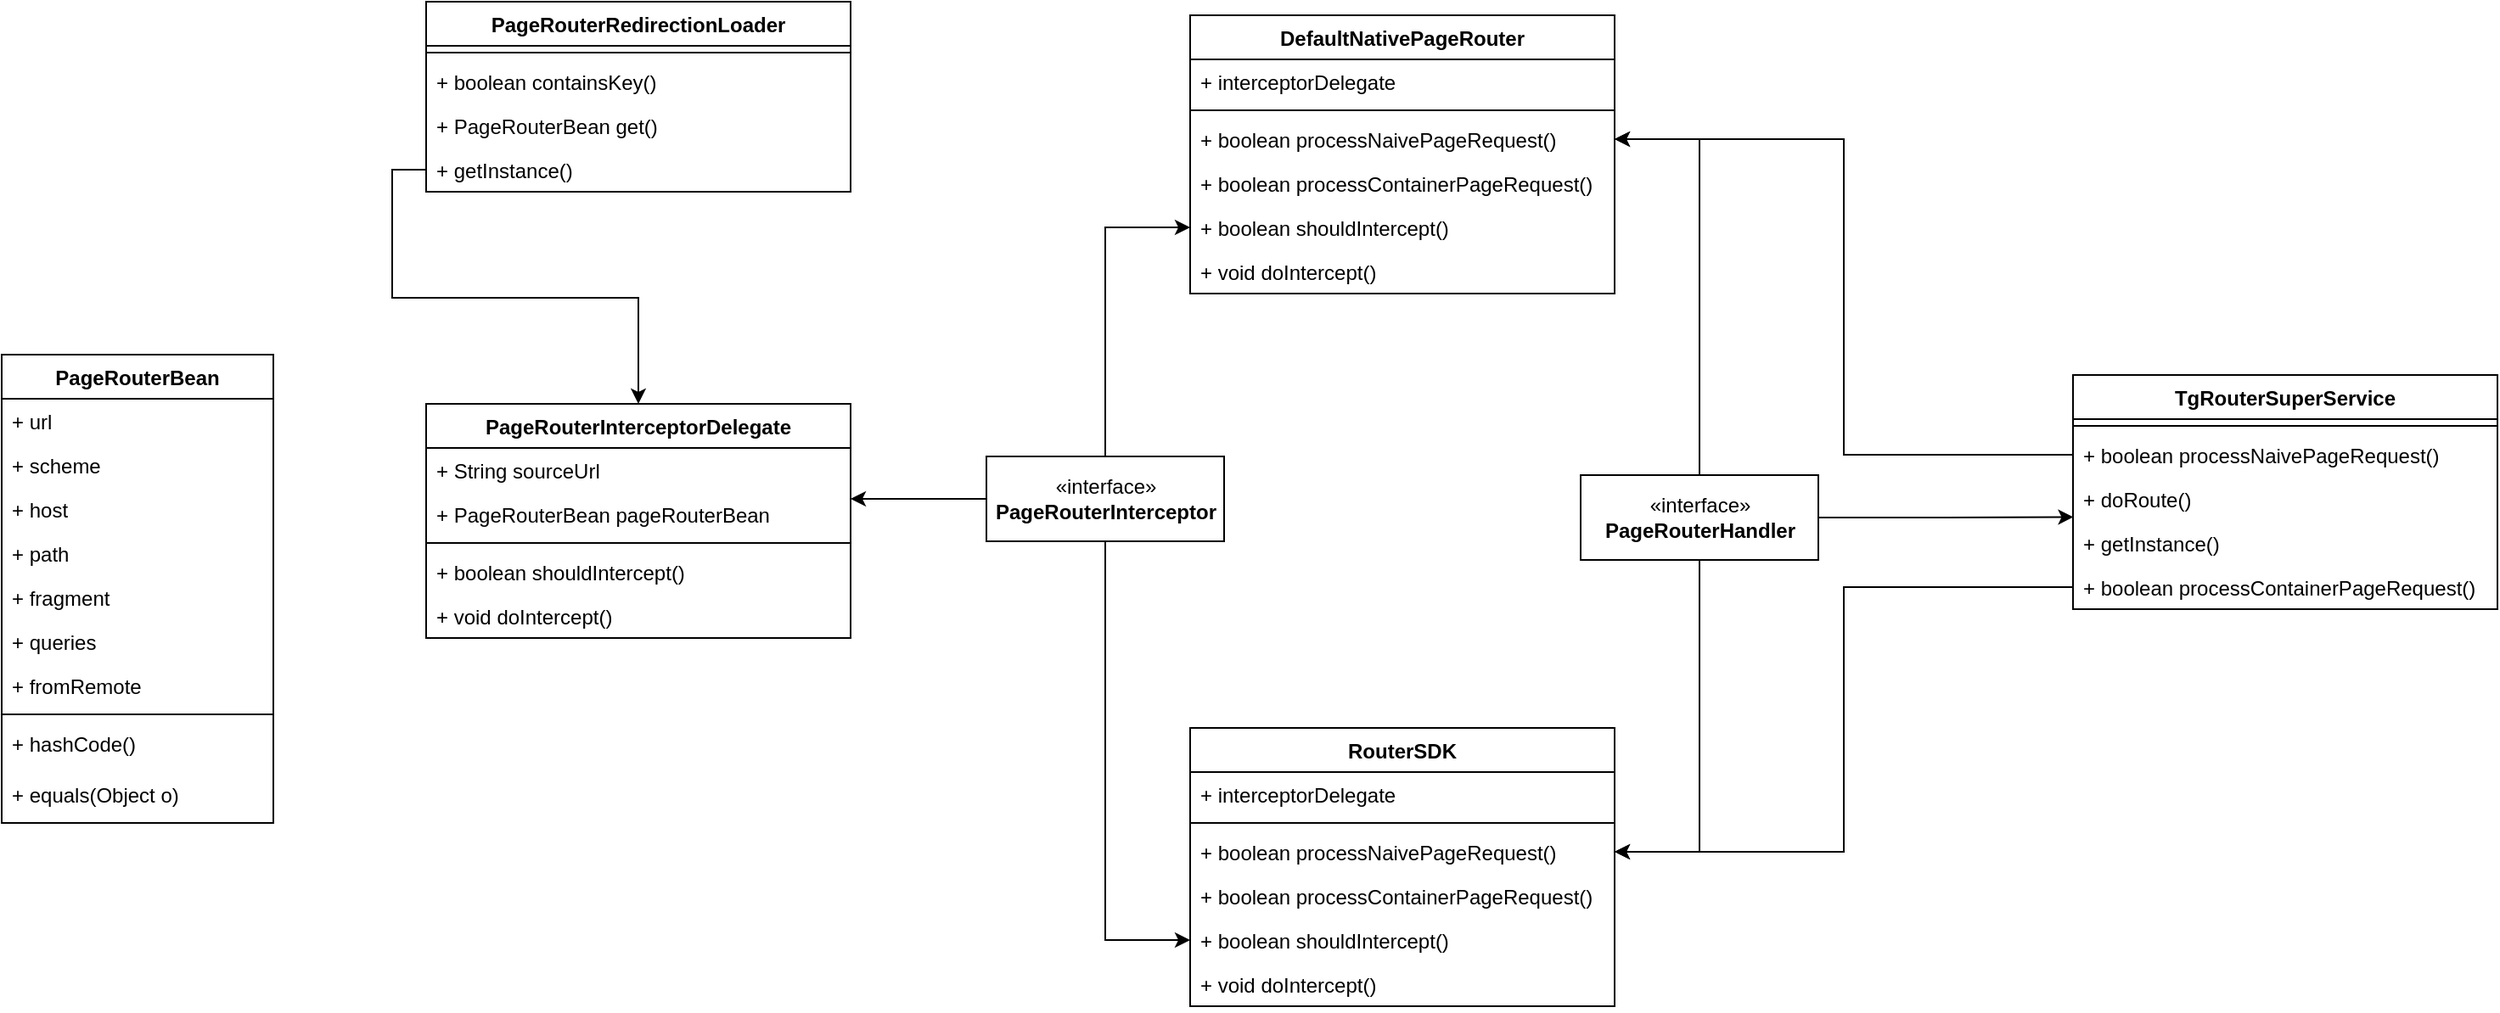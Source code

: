 <mxfile version="20.8.17" type="github">
  <diagram name="第 1 页" id="PlMvbdDFWHZ3Z8c94Z9E">
    <mxGraphModel dx="1756" dy="954" grid="1" gridSize="10" guides="1" tooltips="1" connect="1" arrows="1" fold="1" page="1" pageScale="1" pageWidth="1654" pageHeight="1169" math="0" shadow="0">
      <root>
        <mxCell id="0" />
        <mxCell id="1" parent="0" />
        <mxCell id="gsPW6WAynP27zagIeC1N-38" style="edgeStyle=orthogonalEdgeStyle;rounded=0;orthogonalLoop=1;jettySize=auto;html=1;entryX=1;entryY=0.5;entryDx=0;entryDy=0;" edge="1" parent="1" source="gsPW6WAynP27zagIeC1N-1" target="gsPW6WAynP27zagIeC1N-27">
          <mxGeometry relative="1" as="geometry" />
        </mxCell>
        <mxCell id="gsPW6WAynP27zagIeC1N-39" style="edgeStyle=orthogonalEdgeStyle;rounded=0;orthogonalLoop=1;jettySize=auto;html=1;entryX=1;entryY=0.5;entryDx=0;entryDy=0;" edge="1" parent="1" source="gsPW6WAynP27zagIeC1N-1" target="gsPW6WAynP27zagIeC1N-20">
          <mxGeometry relative="1" as="geometry" />
        </mxCell>
        <mxCell id="gsPW6WAynP27zagIeC1N-52" style="edgeStyle=orthogonalEdgeStyle;rounded=0;orthogonalLoop=1;jettySize=auto;html=1;entryX=0.001;entryY=-0.087;entryDx=0;entryDy=0;entryPerimeter=0;" edge="1" parent="1" source="gsPW6WAynP27zagIeC1N-1" target="gsPW6WAynP27zagIeC1N-44">
          <mxGeometry relative="1" as="geometry" />
        </mxCell>
        <mxCell id="gsPW6WAynP27zagIeC1N-1" value="«interface»&lt;br&gt;&lt;b&gt;PageRouterHandler&lt;/b&gt;" style="html=1;" vertex="1" parent="1">
          <mxGeometry x="960" y="331" width="140" height="50" as="geometry" />
        </mxCell>
        <mxCell id="gsPW6WAynP27zagIeC1N-36" style="edgeStyle=orthogonalEdgeStyle;rounded=0;orthogonalLoop=1;jettySize=auto;html=1;entryX=0;entryY=0.5;entryDx=0;entryDy=0;" edge="1" parent="1" source="gsPW6WAynP27zagIeC1N-2" target="gsPW6WAynP27zagIeC1N-29">
          <mxGeometry relative="1" as="geometry" />
        </mxCell>
        <mxCell id="gsPW6WAynP27zagIeC1N-37" style="edgeStyle=orthogonalEdgeStyle;rounded=0;orthogonalLoop=1;jettySize=auto;html=1;entryX=0;entryY=0.5;entryDx=0;entryDy=0;" edge="1" parent="1" source="gsPW6WAynP27zagIeC1N-2" target="gsPW6WAynP27zagIeC1N-21">
          <mxGeometry relative="1" as="geometry" />
        </mxCell>
        <mxCell id="gsPW6WAynP27zagIeC1N-68" style="edgeStyle=orthogonalEdgeStyle;rounded=0;orthogonalLoop=1;jettySize=auto;html=1;entryX=1;entryY=0.154;entryDx=0;entryDy=0;entryPerimeter=0;" edge="1" parent="1" source="gsPW6WAynP27zagIeC1N-2" target="gsPW6WAynP27zagIeC1N-66">
          <mxGeometry relative="1" as="geometry" />
        </mxCell>
        <mxCell id="gsPW6WAynP27zagIeC1N-2" value="«interface»&lt;br&gt;&lt;b&gt;PageRouterInterceptor&lt;/b&gt;" style="html=1;" vertex="1" parent="1">
          <mxGeometry x="610" y="320" width="140" height="50" as="geometry" />
        </mxCell>
        <mxCell id="gsPW6WAynP27zagIeC1N-3" value="PageRouterBean" style="swimlane;fontStyle=1;align=center;verticalAlign=top;childLayout=stackLayout;horizontal=1;startSize=26;horizontalStack=0;resizeParent=1;resizeParentMax=0;resizeLast=0;collapsible=1;marginBottom=0;" vertex="1" parent="1">
          <mxGeometry x="30" y="260" width="160" height="276" as="geometry" />
        </mxCell>
        <mxCell id="gsPW6WAynP27zagIeC1N-4" value="+ url" style="text;strokeColor=none;fillColor=none;align=left;verticalAlign=top;spacingLeft=4;spacingRight=4;overflow=hidden;rotatable=0;points=[[0,0.5],[1,0.5]];portConstraint=eastwest;" vertex="1" parent="gsPW6WAynP27zagIeC1N-3">
          <mxGeometry y="26" width="160" height="26" as="geometry" />
        </mxCell>
        <mxCell id="gsPW6WAynP27zagIeC1N-7" value="+ scheme" style="text;strokeColor=none;fillColor=none;align=left;verticalAlign=top;spacingLeft=4;spacingRight=4;overflow=hidden;rotatable=0;points=[[0,0.5],[1,0.5]];portConstraint=eastwest;" vertex="1" parent="gsPW6WAynP27zagIeC1N-3">
          <mxGeometry y="52" width="160" height="26" as="geometry" />
        </mxCell>
        <mxCell id="gsPW6WAynP27zagIeC1N-10" value="+ host" style="text;strokeColor=none;fillColor=none;align=left;verticalAlign=top;spacingLeft=4;spacingRight=4;overflow=hidden;rotatable=0;points=[[0,0.5],[1,0.5]];portConstraint=eastwest;" vertex="1" parent="gsPW6WAynP27zagIeC1N-3">
          <mxGeometry y="78" width="160" height="26" as="geometry" />
        </mxCell>
        <mxCell id="gsPW6WAynP27zagIeC1N-11" value="+ path" style="text;strokeColor=none;fillColor=none;align=left;verticalAlign=top;spacingLeft=4;spacingRight=4;overflow=hidden;rotatable=0;points=[[0,0.5],[1,0.5]];portConstraint=eastwest;" vertex="1" parent="gsPW6WAynP27zagIeC1N-3">
          <mxGeometry y="104" width="160" height="26" as="geometry" />
        </mxCell>
        <mxCell id="gsPW6WAynP27zagIeC1N-9" value="+ fragment" style="text;strokeColor=none;fillColor=none;align=left;verticalAlign=top;spacingLeft=4;spacingRight=4;overflow=hidden;rotatable=0;points=[[0,0.5],[1,0.5]];portConstraint=eastwest;" vertex="1" parent="gsPW6WAynP27zagIeC1N-3">
          <mxGeometry y="130" width="160" height="26" as="geometry" />
        </mxCell>
        <mxCell id="gsPW6WAynP27zagIeC1N-8" value="+ queries" style="text;strokeColor=none;fillColor=none;align=left;verticalAlign=top;spacingLeft=4;spacingRight=4;overflow=hidden;rotatable=0;points=[[0,0.5],[1,0.5]];portConstraint=eastwest;" vertex="1" parent="gsPW6WAynP27zagIeC1N-3">
          <mxGeometry y="156" width="160" height="26" as="geometry" />
        </mxCell>
        <mxCell id="gsPW6WAynP27zagIeC1N-12" value="+ fromRemote" style="text;strokeColor=none;fillColor=none;align=left;verticalAlign=top;spacingLeft=4;spacingRight=4;overflow=hidden;rotatable=0;points=[[0,0.5],[1,0.5]];portConstraint=eastwest;" vertex="1" parent="gsPW6WAynP27zagIeC1N-3">
          <mxGeometry y="182" width="160" height="26" as="geometry" />
        </mxCell>
        <mxCell id="gsPW6WAynP27zagIeC1N-5" value="" style="line;strokeWidth=1;fillColor=none;align=left;verticalAlign=middle;spacingTop=-1;spacingLeft=3;spacingRight=3;rotatable=0;labelPosition=right;points=[];portConstraint=eastwest;strokeColor=inherit;" vertex="1" parent="gsPW6WAynP27zagIeC1N-3">
          <mxGeometry y="208" width="160" height="8" as="geometry" />
        </mxCell>
        <mxCell id="gsPW6WAynP27zagIeC1N-6" value="+ hashCode()" style="text;strokeColor=none;fillColor=none;align=left;verticalAlign=top;spacingLeft=4;spacingRight=4;overflow=hidden;rotatable=0;points=[[0,0.5],[1,0.5]];portConstraint=eastwest;" vertex="1" parent="gsPW6WAynP27zagIeC1N-3">
          <mxGeometry y="216" width="160" height="30" as="geometry" />
        </mxCell>
        <mxCell id="gsPW6WAynP27zagIeC1N-13" value="+ equals(Object o)" style="text;strokeColor=none;fillColor=none;align=left;verticalAlign=top;spacingLeft=4;spacingRight=4;overflow=hidden;rotatable=0;points=[[0,0.5],[1,0.5]];portConstraint=eastwest;" vertex="1" parent="gsPW6WAynP27zagIeC1N-3">
          <mxGeometry y="246" width="160" height="30" as="geometry" />
        </mxCell>
        <mxCell id="gsPW6WAynP27zagIeC1N-14" value="RouterSDK" style="swimlane;fontStyle=1;align=center;verticalAlign=top;childLayout=stackLayout;horizontal=1;startSize=26;horizontalStack=0;resizeParent=1;resizeParentMax=0;resizeLast=0;collapsible=1;marginBottom=0;" vertex="1" parent="1">
          <mxGeometry x="730" y="480" width="250" height="164" as="geometry" />
        </mxCell>
        <mxCell id="gsPW6WAynP27zagIeC1N-22" value="+ interceptorDelegate" style="text;strokeColor=none;fillColor=none;align=left;verticalAlign=top;spacingLeft=4;spacingRight=4;overflow=hidden;rotatable=0;points=[[0,0.5],[1,0.5]];portConstraint=eastwest;" vertex="1" parent="gsPW6WAynP27zagIeC1N-14">
          <mxGeometry y="26" width="250" height="26" as="geometry" />
        </mxCell>
        <mxCell id="gsPW6WAynP27zagIeC1N-16" value="" style="line;strokeWidth=1;fillColor=none;align=left;verticalAlign=middle;spacingTop=-1;spacingLeft=3;spacingRight=3;rotatable=0;labelPosition=right;points=[];portConstraint=eastwest;strokeColor=inherit;" vertex="1" parent="gsPW6WAynP27zagIeC1N-14">
          <mxGeometry y="52" width="250" height="8" as="geometry" />
        </mxCell>
        <mxCell id="gsPW6WAynP27zagIeC1N-20" value="+ boolean processNaivePageRequest()" style="text;strokeColor=none;fillColor=none;align=left;verticalAlign=top;spacingLeft=4;spacingRight=4;overflow=hidden;rotatable=0;points=[[0,0.5],[1,0.5]];portConstraint=eastwest;" vertex="1" parent="gsPW6WAynP27zagIeC1N-14">
          <mxGeometry y="60" width="250" height="26" as="geometry" />
        </mxCell>
        <mxCell id="gsPW6WAynP27zagIeC1N-17" value="+ boolean processContainerPageRequest()" style="text;strokeColor=none;fillColor=none;align=left;verticalAlign=top;spacingLeft=4;spacingRight=4;overflow=hidden;rotatable=0;points=[[0,0.5],[1,0.5]];portConstraint=eastwest;" vertex="1" parent="gsPW6WAynP27zagIeC1N-14">
          <mxGeometry y="86" width="250" height="26" as="geometry" />
        </mxCell>
        <mxCell id="gsPW6WAynP27zagIeC1N-21" value="+ boolean shouldIntercept()" style="text;strokeColor=none;fillColor=none;align=left;verticalAlign=top;spacingLeft=4;spacingRight=4;overflow=hidden;rotatable=0;points=[[0,0.5],[1,0.5]];portConstraint=eastwest;" vertex="1" parent="gsPW6WAynP27zagIeC1N-14">
          <mxGeometry y="112" width="250" height="26" as="geometry" />
        </mxCell>
        <mxCell id="gsPW6WAynP27zagIeC1N-23" value="+ void doIntercept()" style="text;strokeColor=none;fillColor=none;align=left;verticalAlign=top;spacingLeft=4;spacingRight=4;overflow=hidden;rotatable=0;points=[[0,0.5],[1,0.5]];portConstraint=eastwest;" vertex="1" parent="gsPW6WAynP27zagIeC1N-14">
          <mxGeometry y="138" width="250" height="26" as="geometry" />
        </mxCell>
        <mxCell id="gsPW6WAynP27zagIeC1N-24" value="DefaultNativePageRouter" style="swimlane;fontStyle=1;align=center;verticalAlign=top;childLayout=stackLayout;horizontal=1;startSize=26;horizontalStack=0;resizeParent=1;resizeParentMax=0;resizeLast=0;collapsible=1;marginBottom=0;" vertex="1" parent="1">
          <mxGeometry x="730" y="60" width="250" height="164" as="geometry" />
        </mxCell>
        <mxCell id="gsPW6WAynP27zagIeC1N-25" value="+ interceptorDelegate" style="text;strokeColor=none;fillColor=none;align=left;verticalAlign=top;spacingLeft=4;spacingRight=4;overflow=hidden;rotatable=0;points=[[0,0.5],[1,0.5]];portConstraint=eastwest;" vertex="1" parent="gsPW6WAynP27zagIeC1N-24">
          <mxGeometry y="26" width="250" height="26" as="geometry" />
        </mxCell>
        <mxCell id="gsPW6WAynP27zagIeC1N-26" value="" style="line;strokeWidth=1;fillColor=none;align=left;verticalAlign=middle;spacingTop=-1;spacingLeft=3;spacingRight=3;rotatable=0;labelPosition=right;points=[];portConstraint=eastwest;strokeColor=inherit;" vertex="1" parent="gsPW6WAynP27zagIeC1N-24">
          <mxGeometry y="52" width="250" height="8" as="geometry" />
        </mxCell>
        <mxCell id="gsPW6WAynP27zagIeC1N-27" value="+ boolean processNaivePageRequest()" style="text;strokeColor=none;fillColor=none;align=left;verticalAlign=top;spacingLeft=4;spacingRight=4;overflow=hidden;rotatable=0;points=[[0,0.5],[1,0.5]];portConstraint=eastwest;" vertex="1" parent="gsPW6WAynP27zagIeC1N-24">
          <mxGeometry y="60" width="250" height="26" as="geometry" />
        </mxCell>
        <mxCell id="gsPW6WAynP27zagIeC1N-28" value="+ boolean processContainerPageRequest()" style="text;strokeColor=none;fillColor=none;align=left;verticalAlign=top;spacingLeft=4;spacingRight=4;overflow=hidden;rotatable=0;points=[[0,0.5],[1,0.5]];portConstraint=eastwest;" vertex="1" parent="gsPW6WAynP27zagIeC1N-24">
          <mxGeometry y="86" width="250" height="26" as="geometry" />
        </mxCell>
        <mxCell id="gsPW6WAynP27zagIeC1N-29" value="+ boolean shouldIntercept()" style="text;strokeColor=none;fillColor=none;align=left;verticalAlign=top;spacingLeft=4;spacingRight=4;overflow=hidden;rotatable=0;points=[[0,0.5],[1,0.5]];portConstraint=eastwest;" vertex="1" parent="gsPW6WAynP27zagIeC1N-24">
          <mxGeometry y="112" width="250" height="26" as="geometry" />
        </mxCell>
        <mxCell id="gsPW6WAynP27zagIeC1N-30" value="+ void doIntercept()" style="text;strokeColor=none;fillColor=none;align=left;verticalAlign=top;spacingLeft=4;spacingRight=4;overflow=hidden;rotatable=0;points=[[0,0.5],[1,0.5]];portConstraint=eastwest;" vertex="1" parent="gsPW6WAynP27zagIeC1N-24">
          <mxGeometry y="138" width="250" height="26" as="geometry" />
        </mxCell>
        <mxCell id="gsPW6WAynP27zagIeC1N-40" value="TgRouterSuperService" style="swimlane;fontStyle=1;align=center;verticalAlign=top;childLayout=stackLayout;horizontal=1;startSize=26;horizontalStack=0;resizeParent=1;resizeParentMax=0;resizeLast=0;collapsible=1;marginBottom=0;" vertex="1" parent="1">
          <mxGeometry x="1250" y="272" width="250" height="138" as="geometry" />
        </mxCell>
        <mxCell id="gsPW6WAynP27zagIeC1N-42" value="" style="line;strokeWidth=1;fillColor=none;align=left;verticalAlign=middle;spacingTop=-1;spacingLeft=3;spacingRight=3;rotatable=0;labelPosition=right;points=[];portConstraint=eastwest;strokeColor=inherit;" vertex="1" parent="gsPW6WAynP27zagIeC1N-40">
          <mxGeometry y="26" width="250" height="8" as="geometry" />
        </mxCell>
        <mxCell id="gsPW6WAynP27zagIeC1N-43" value="+ boolean processNaivePageRequest()" style="text;strokeColor=none;fillColor=none;align=left;verticalAlign=top;spacingLeft=4;spacingRight=4;overflow=hidden;rotatable=0;points=[[0,0.5],[1,0.5]];portConstraint=eastwest;" vertex="1" parent="gsPW6WAynP27zagIeC1N-40">
          <mxGeometry y="34" width="250" height="26" as="geometry" />
        </mxCell>
        <mxCell id="gsPW6WAynP27zagIeC1N-49" value="+ doRoute()" style="text;strokeColor=none;fillColor=none;align=left;verticalAlign=top;spacingLeft=4;spacingRight=4;overflow=hidden;rotatable=0;points=[[0,0.5],[1,0.5]];portConstraint=eastwest;" vertex="1" parent="gsPW6WAynP27zagIeC1N-40">
          <mxGeometry y="60" width="250" height="26" as="geometry" />
        </mxCell>
        <mxCell id="gsPW6WAynP27zagIeC1N-44" value="+ getInstance()" style="text;strokeColor=none;fillColor=none;align=left;verticalAlign=top;spacingLeft=4;spacingRight=4;overflow=hidden;rotatable=0;points=[[0,0.5],[1,0.5]];portConstraint=eastwest;" vertex="1" parent="gsPW6WAynP27zagIeC1N-40">
          <mxGeometry y="86" width="250" height="26" as="geometry" />
        </mxCell>
        <mxCell id="gsPW6WAynP27zagIeC1N-46" value="+ boolean processContainerPageRequest()" style="text;strokeColor=none;fillColor=none;align=left;verticalAlign=top;spacingLeft=4;spacingRight=4;overflow=hidden;rotatable=0;points=[[0,0.5],[1,0.5]];portConstraint=eastwest;" vertex="1" parent="gsPW6WAynP27zagIeC1N-40">
          <mxGeometry y="112" width="250" height="26" as="geometry" />
        </mxCell>
        <mxCell id="gsPW6WAynP27zagIeC1N-50" style="edgeStyle=orthogonalEdgeStyle;rounded=0;orthogonalLoop=1;jettySize=auto;html=1;entryX=1;entryY=0.5;entryDx=0;entryDy=0;" edge="1" parent="1" source="gsPW6WAynP27zagIeC1N-43" target="gsPW6WAynP27zagIeC1N-27">
          <mxGeometry relative="1" as="geometry" />
        </mxCell>
        <mxCell id="gsPW6WAynP27zagIeC1N-51" style="edgeStyle=orthogonalEdgeStyle;rounded=0;orthogonalLoop=1;jettySize=auto;html=1;entryX=1;entryY=0.5;entryDx=0;entryDy=0;" edge="1" parent="1" source="gsPW6WAynP27zagIeC1N-46" target="gsPW6WAynP27zagIeC1N-20">
          <mxGeometry relative="1" as="geometry" />
        </mxCell>
        <mxCell id="gsPW6WAynP27zagIeC1N-53" value="PageRouterRedirectionLoader" style="swimlane;fontStyle=1;align=center;verticalAlign=top;childLayout=stackLayout;horizontal=1;startSize=26;horizontalStack=0;resizeParent=1;resizeParentMax=0;resizeLast=0;collapsible=1;marginBottom=0;" vertex="1" parent="1">
          <mxGeometry x="280" y="52" width="250" height="112" as="geometry" />
        </mxCell>
        <mxCell id="gsPW6WAynP27zagIeC1N-54" value="" style="line;strokeWidth=1;fillColor=none;align=left;verticalAlign=middle;spacingTop=-1;spacingLeft=3;spacingRight=3;rotatable=0;labelPosition=right;points=[];portConstraint=eastwest;strokeColor=inherit;" vertex="1" parent="gsPW6WAynP27zagIeC1N-53">
          <mxGeometry y="26" width="250" height="8" as="geometry" />
        </mxCell>
        <mxCell id="gsPW6WAynP27zagIeC1N-55" value="+ boolean containsKey()" style="text;strokeColor=none;fillColor=none;align=left;verticalAlign=top;spacingLeft=4;spacingRight=4;overflow=hidden;rotatable=0;points=[[0,0.5],[1,0.5]];portConstraint=eastwest;" vertex="1" parent="gsPW6WAynP27zagIeC1N-53">
          <mxGeometry y="34" width="250" height="26" as="geometry" />
        </mxCell>
        <mxCell id="gsPW6WAynP27zagIeC1N-56" value="+ PageRouterBean get()" style="text;strokeColor=none;fillColor=none;align=left;verticalAlign=top;spacingLeft=4;spacingRight=4;overflow=hidden;rotatable=0;points=[[0,0.5],[1,0.5]];portConstraint=eastwest;" vertex="1" parent="gsPW6WAynP27zagIeC1N-53">
          <mxGeometry y="60" width="250" height="26" as="geometry" />
        </mxCell>
        <mxCell id="gsPW6WAynP27zagIeC1N-57" value="+ getInstance()" style="text;strokeColor=none;fillColor=none;align=left;verticalAlign=top;spacingLeft=4;spacingRight=4;overflow=hidden;rotatable=0;points=[[0,0.5],[1,0.5]];portConstraint=eastwest;" vertex="1" parent="gsPW6WAynP27zagIeC1N-53">
          <mxGeometry y="86" width="250" height="26" as="geometry" />
        </mxCell>
        <mxCell id="gsPW6WAynP27zagIeC1N-59" value="PageRouterInterceptorDelegate" style="swimlane;fontStyle=1;align=center;verticalAlign=top;childLayout=stackLayout;horizontal=1;startSize=26;horizontalStack=0;resizeParent=1;resizeParentMax=0;resizeLast=0;collapsible=1;marginBottom=0;" vertex="1" parent="1">
          <mxGeometry x="280" y="289" width="250" height="138" as="geometry" />
        </mxCell>
        <mxCell id="gsPW6WAynP27zagIeC1N-62" value="+ String sourceUrl" style="text;strokeColor=none;fillColor=none;align=left;verticalAlign=top;spacingLeft=4;spacingRight=4;overflow=hidden;rotatable=0;points=[[0,0.5],[1,0.5]];portConstraint=eastwest;" vertex="1" parent="gsPW6WAynP27zagIeC1N-59">
          <mxGeometry y="26" width="250" height="26" as="geometry" />
        </mxCell>
        <mxCell id="gsPW6WAynP27zagIeC1N-66" value="+ PageRouterBean pageRouterBean" style="text;strokeColor=none;fillColor=none;align=left;verticalAlign=top;spacingLeft=4;spacingRight=4;overflow=hidden;rotatable=0;points=[[0,0.5],[1,0.5]];portConstraint=eastwest;" vertex="1" parent="gsPW6WAynP27zagIeC1N-59">
          <mxGeometry y="52" width="250" height="26" as="geometry" />
        </mxCell>
        <mxCell id="gsPW6WAynP27zagIeC1N-60" value="" style="line;strokeWidth=1;fillColor=none;align=left;verticalAlign=middle;spacingTop=-1;spacingLeft=3;spacingRight=3;rotatable=0;labelPosition=right;points=[];portConstraint=eastwest;strokeColor=inherit;" vertex="1" parent="gsPW6WAynP27zagIeC1N-59">
          <mxGeometry y="78" width="250" height="8" as="geometry" />
        </mxCell>
        <mxCell id="gsPW6WAynP27zagIeC1N-61" value="+ boolean shouldIntercept()" style="text;strokeColor=none;fillColor=none;align=left;verticalAlign=top;spacingLeft=4;spacingRight=4;overflow=hidden;rotatable=0;points=[[0,0.5],[1,0.5]];portConstraint=eastwest;" vertex="1" parent="gsPW6WAynP27zagIeC1N-59">
          <mxGeometry y="86" width="250" height="26" as="geometry" />
        </mxCell>
        <mxCell id="gsPW6WAynP27zagIeC1N-63" value="+ void doIntercept()" style="text;strokeColor=none;fillColor=none;align=left;verticalAlign=top;spacingLeft=4;spacingRight=4;overflow=hidden;rotatable=0;points=[[0,0.5],[1,0.5]];portConstraint=eastwest;" vertex="1" parent="gsPW6WAynP27zagIeC1N-59">
          <mxGeometry y="112" width="250" height="26" as="geometry" />
        </mxCell>
        <mxCell id="gsPW6WAynP27zagIeC1N-67" style="edgeStyle=orthogonalEdgeStyle;rounded=0;orthogonalLoop=1;jettySize=auto;html=1;" edge="1" parent="1" source="gsPW6WAynP27zagIeC1N-57" target="gsPW6WAynP27zagIeC1N-59">
          <mxGeometry relative="1" as="geometry" />
        </mxCell>
      </root>
    </mxGraphModel>
  </diagram>
</mxfile>
